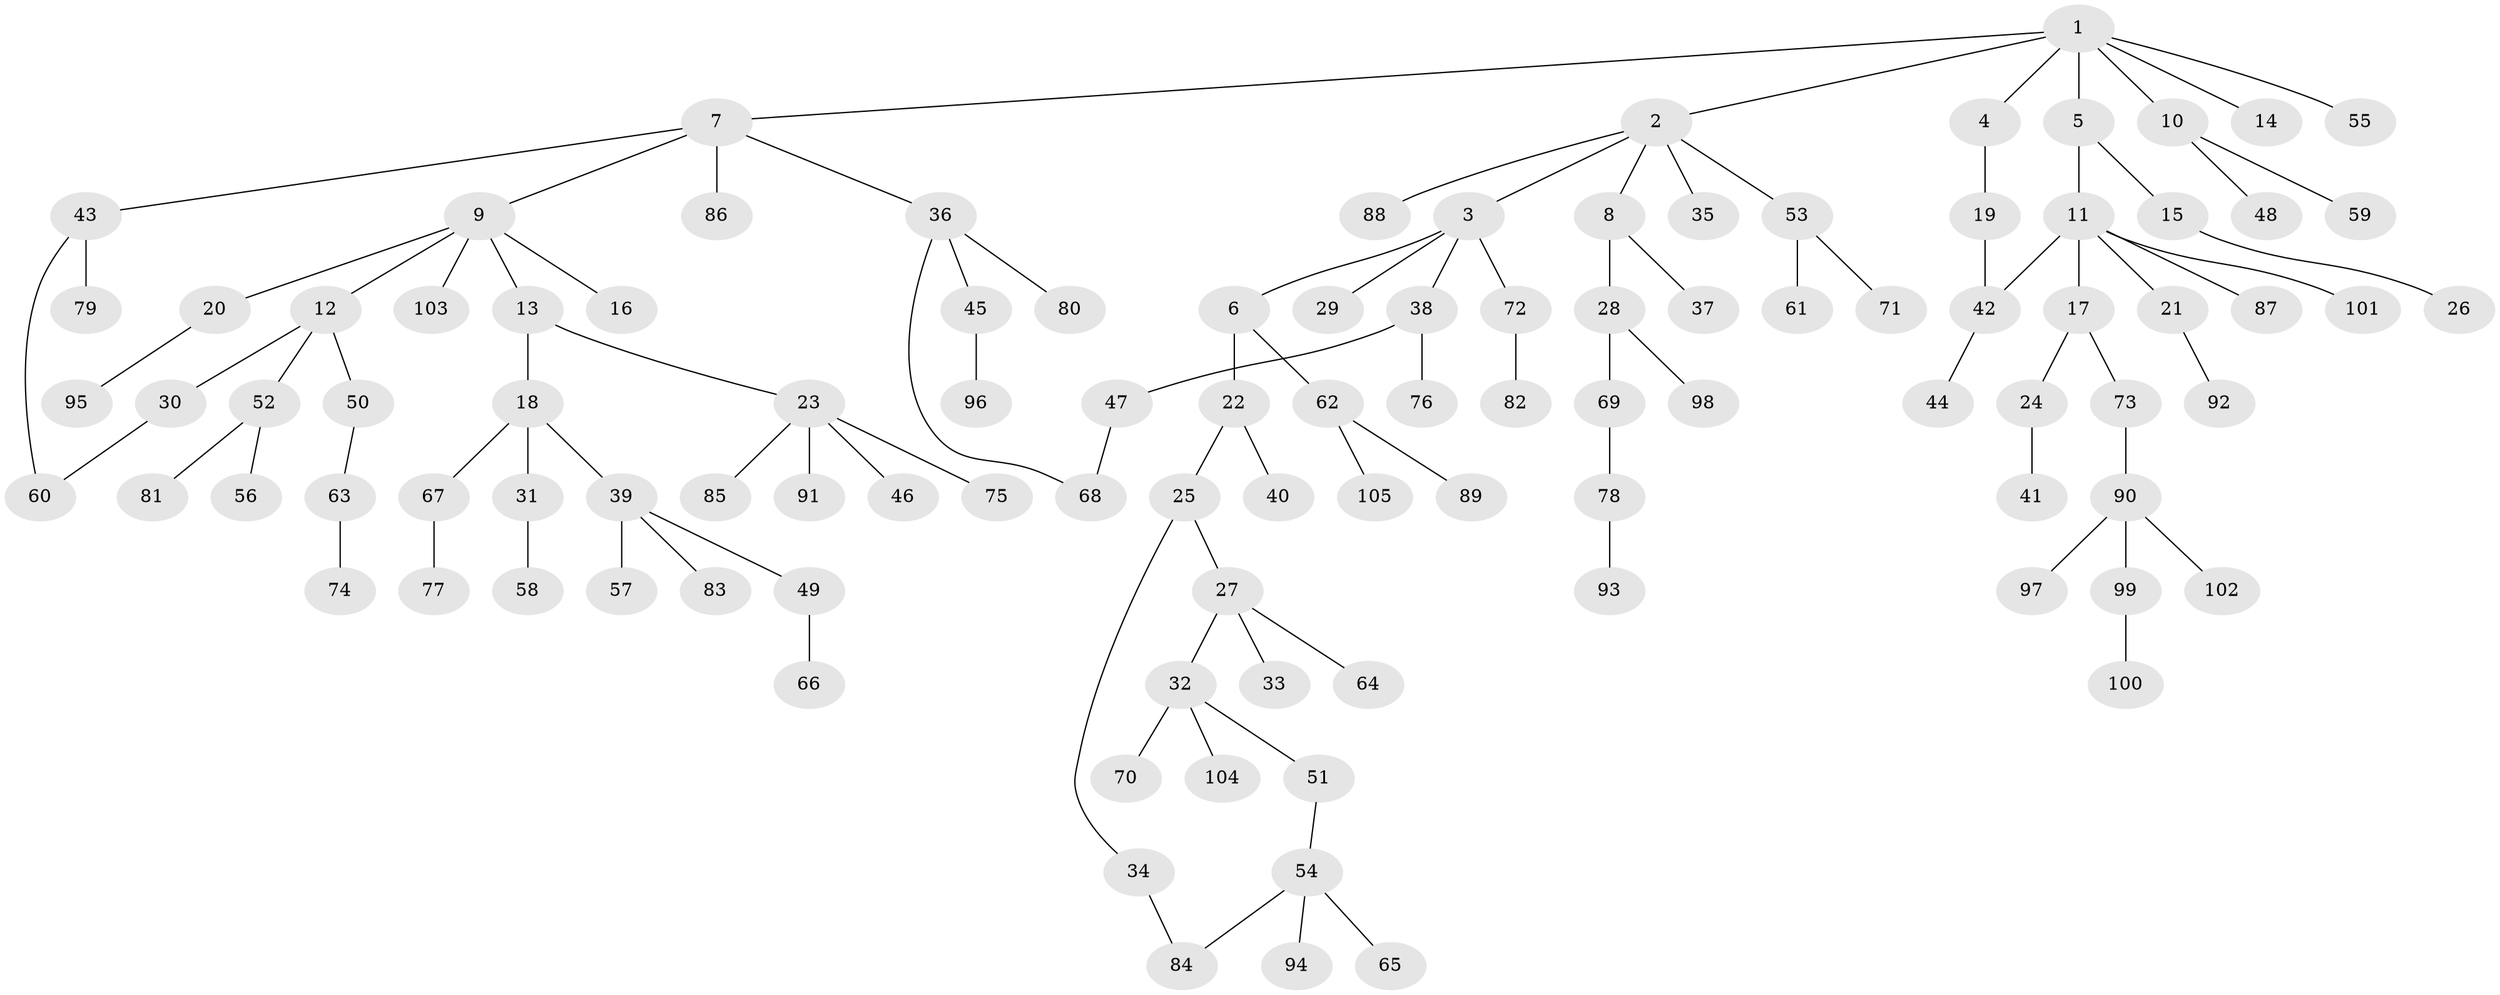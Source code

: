 // coarse degree distribution, {11: 0.013333333333333334, 5: 0.02666666666666667, 2: 0.22666666666666666, 7: 0.02666666666666667, 4: 0.06666666666666667, 3: 0.09333333333333334, 1: 0.5333333333333333, 6: 0.013333333333333334}
// Generated by graph-tools (version 1.1) at 2025/41/03/06/25 10:41:30]
// undirected, 105 vertices, 108 edges
graph export_dot {
graph [start="1"]
  node [color=gray90,style=filled];
  1;
  2;
  3;
  4;
  5;
  6;
  7;
  8;
  9;
  10;
  11;
  12;
  13;
  14;
  15;
  16;
  17;
  18;
  19;
  20;
  21;
  22;
  23;
  24;
  25;
  26;
  27;
  28;
  29;
  30;
  31;
  32;
  33;
  34;
  35;
  36;
  37;
  38;
  39;
  40;
  41;
  42;
  43;
  44;
  45;
  46;
  47;
  48;
  49;
  50;
  51;
  52;
  53;
  54;
  55;
  56;
  57;
  58;
  59;
  60;
  61;
  62;
  63;
  64;
  65;
  66;
  67;
  68;
  69;
  70;
  71;
  72;
  73;
  74;
  75;
  76;
  77;
  78;
  79;
  80;
  81;
  82;
  83;
  84;
  85;
  86;
  87;
  88;
  89;
  90;
  91;
  92;
  93;
  94;
  95;
  96;
  97;
  98;
  99;
  100;
  101;
  102;
  103;
  104;
  105;
  1 -- 2;
  1 -- 4;
  1 -- 5;
  1 -- 7;
  1 -- 10;
  1 -- 14;
  1 -- 55;
  2 -- 3;
  2 -- 8;
  2 -- 35;
  2 -- 53;
  2 -- 88;
  3 -- 6;
  3 -- 29;
  3 -- 38;
  3 -- 72;
  4 -- 19;
  5 -- 11;
  5 -- 15;
  6 -- 22;
  6 -- 62;
  7 -- 9;
  7 -- 36;
  7 -- 43;
  7 -- 86;
  8 -- 28;
  8 -- 37;
  9 -- 12;
  9 -- 13;
  9 -- 16;
  9 -- 20;
  9 -- 103;
  10 -- 48;
  10 -- 59;
  11 -- 17;
  11 -- 21;
  11 -- 87;
  11 -- 101;
  11 -- 42;
  12 -- 30;
  12 -- 50;
  12 -- 52;
  13 -- 18;
  13 -- 23;
  15 -- 26;
  17 -- 24;
  17 -- 73;
  18 -- 31;
  18 -- 39;
  18 -- 67;
  19 -- 42;
  20 -- 95;
  21 -- 92;
  22 -- 25;
  22 -- 40;
  23 -- 46;
  23 -- 75;
  23 -- 85;
  23 -- 91;
  24 -- 41;
  25 -- 27;
  25 -- 34;
  27 -- 32;
  27 -- 33;
  27 -- 64;
  28 -- 69;
  28 -- 98;
  30 -- 60;
  31 -- 58;
  32 -- 51;
  32 -- 70;
  32 -- 104;
  34 -- 84;
  36 -- 45;
  36 -- 68;
  36 -- 80;
  38 -- 47;
  38 -- 76;
  39 -- 49;
  39 -- 57;
  39 -- 83;
  42 -- 44;
  43 -- 60;
  43 -- 79;
  45 -- 96;
  47 -- 68;
  49 -- 66;
  50 -- 63;
  51 -- 54;
  52 -- 56;
  52 -- 81;
  53 -- 61;
  53 -- 71;
  54 -- 65;
  54 -- 84;
  54 -- 94;
  62 -- 89;
  62 -- 105;
  63 -- 74;
  67 -- 77;
  69 -- 78;
  72 -- 82;
  73 -- 90;
  78 -- 93;
  90 -- 97;
  90 -- 99;
  90 -- 102;
  99 -- 100;
}
